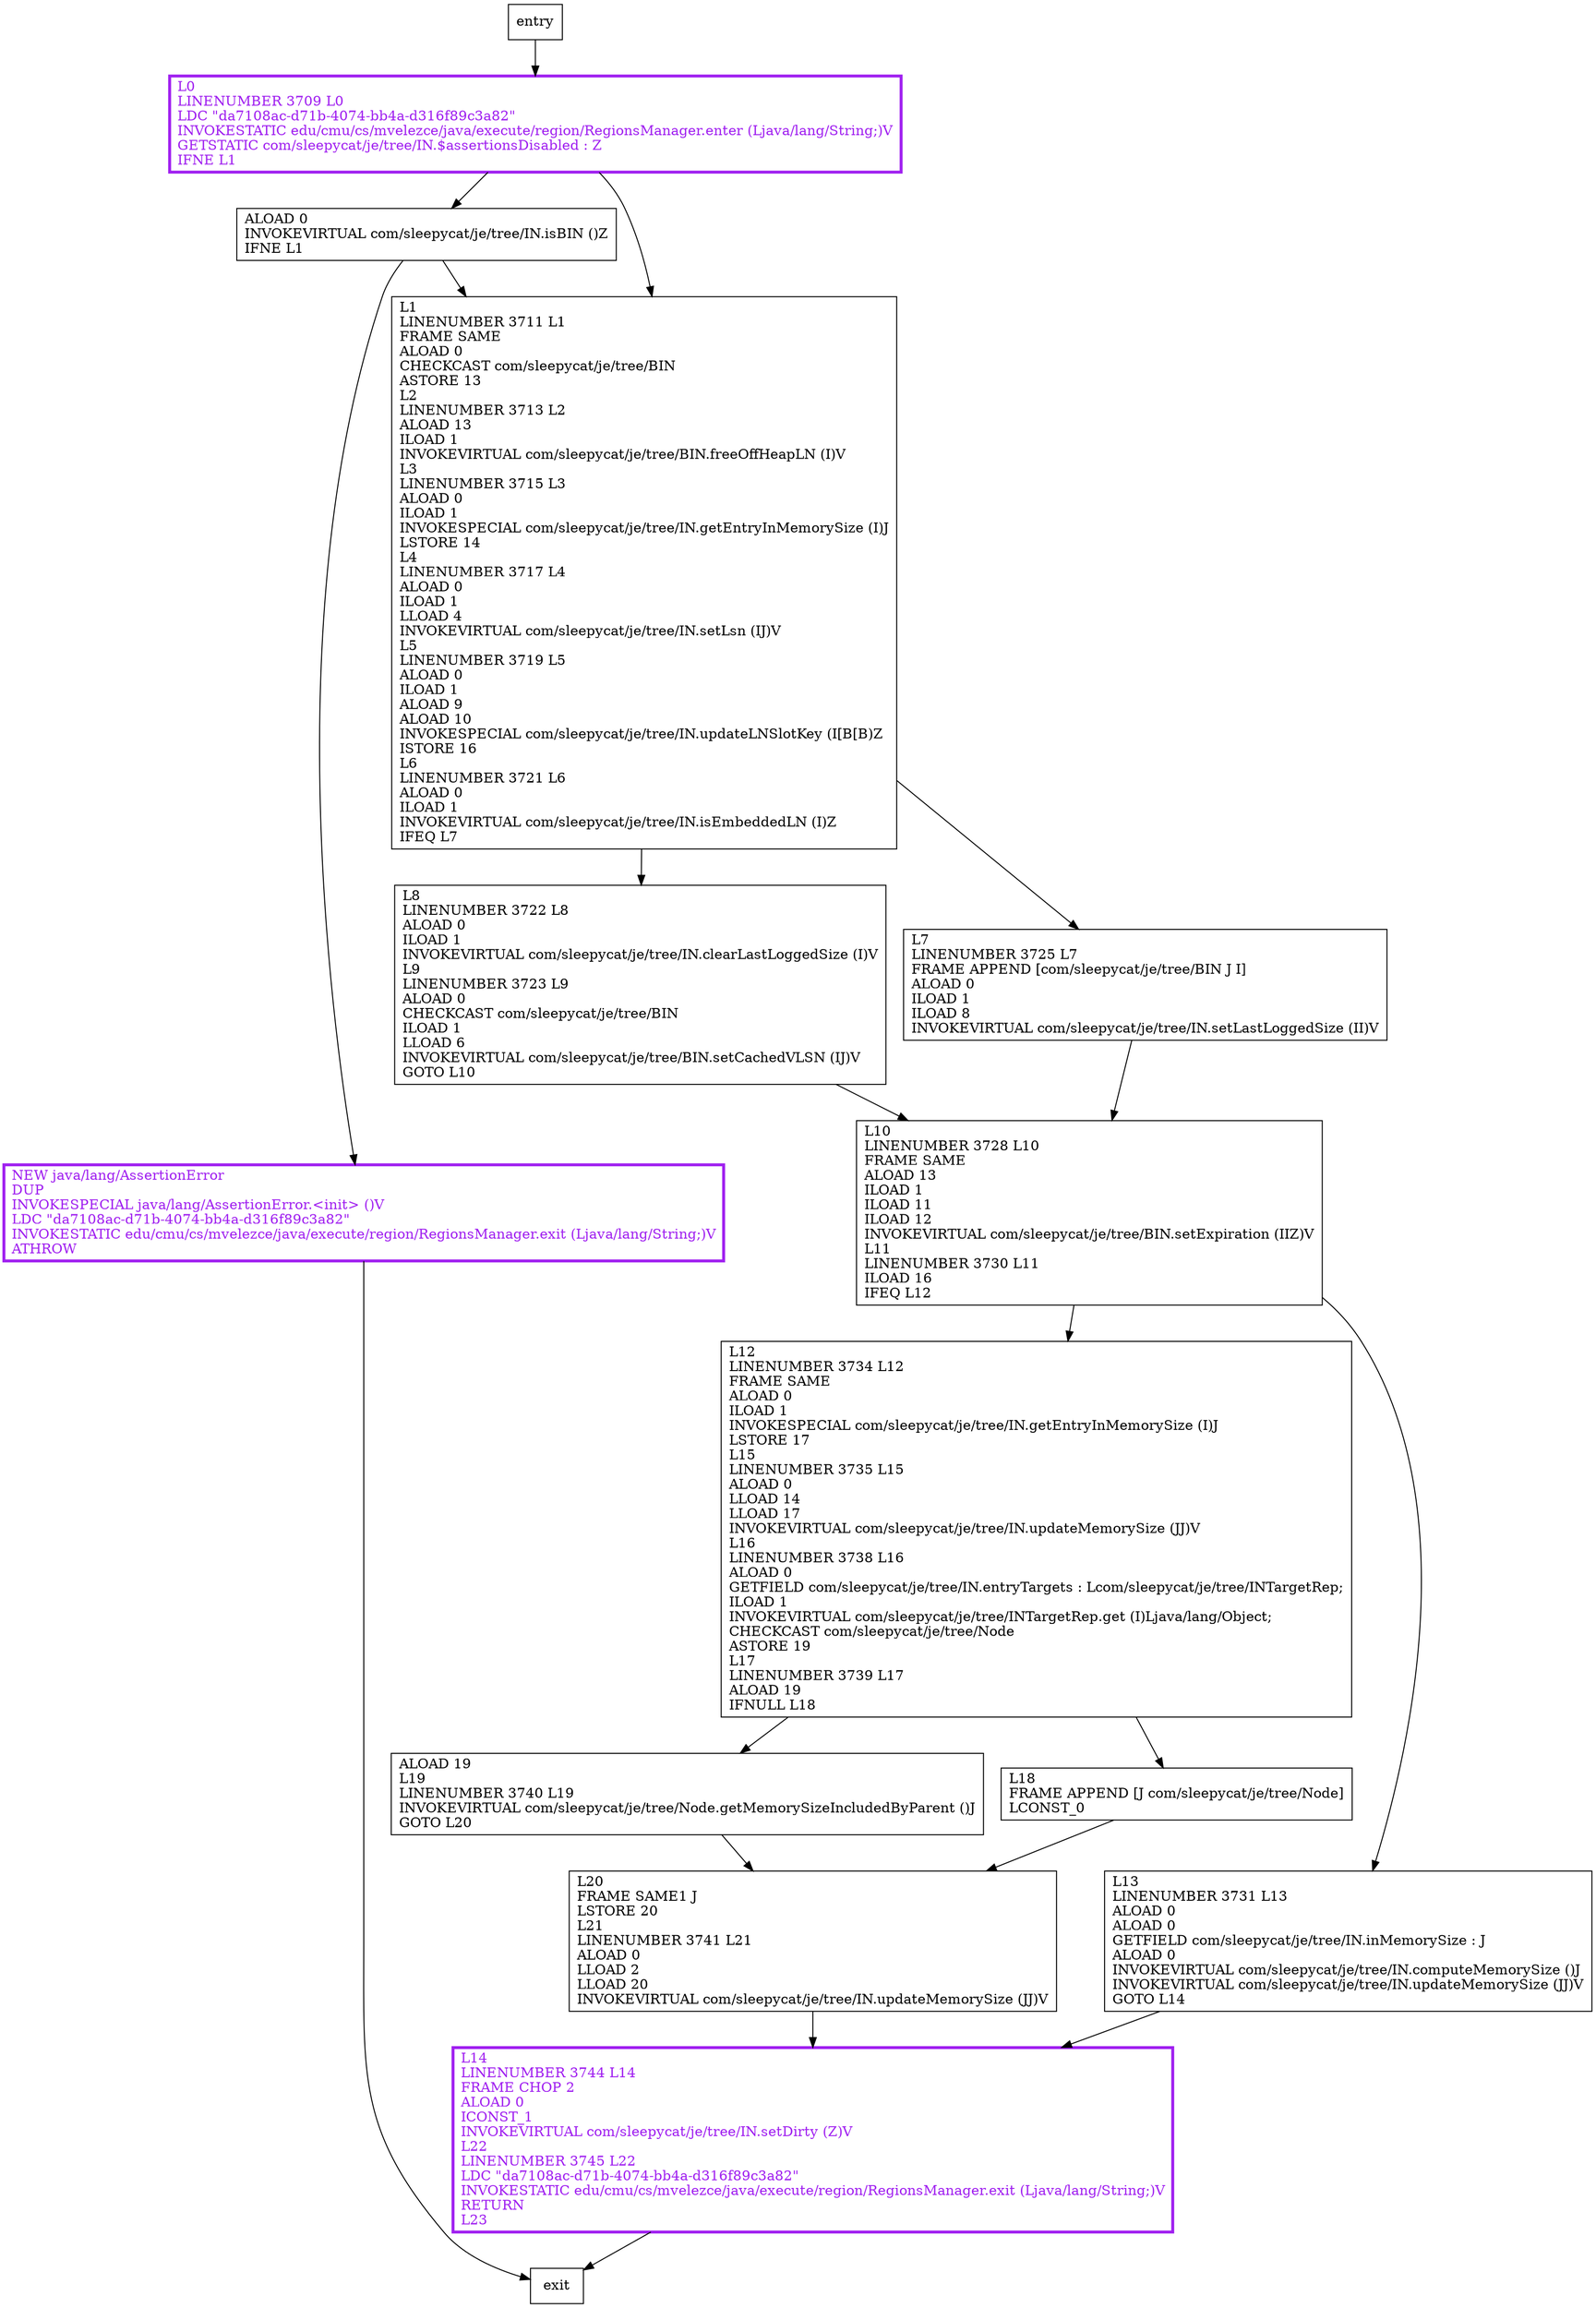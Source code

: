digraph updateRecord {
node [shape=record];
392235602 [label="ALOAD 19\lL19\lLINENUMBER 3740 L19\lINVOKEVIRTUAL com/sleepycat/je/tree/Node.getMemorySizeIncludedByParent ()J\lGOTO L20\l"];
970961667 [label="L8\lLINENUMBER 3722 L8\lALOAD 0\lILOAD 1\lINVOKEVIRTUAL com/sleepycat/je/tree/IN.clearLastLoggedSize (I)V\lL9\lLINENUMBER 3723 L9\lALOAD 0\lCHECKCAST com/sleepycat/je/tree/BIN\lILOAD 1\lLLOAD 6\lINVOKEVIRTUAL com/sleepycat/je/tree/BIN.setCachedVLSN (IJ)V\lGOTO L10\l"];
1000222570 [label="ALOAD 0\lINVOKEVIRTUAL com/sleepycat/je/tree/IN.isBIN ()Z\lIFNE L1\l"];
2134298903 [label="L12\lLINENUMBER 3734 L12\lFRAME SAME\lALOAD 0\lILOAD 1\lINVOKESPECIAL com/sleepycat/je/tree/IN.getEntryInMemorySize (I)J\lLSTORE 17\lL15\lLINENUMBER 3735 L15\lALOAD 0\lLLOAD 14\lLLOAD 17\lINVOKEVIRTUAL com/sleepycat/je/tree/IN.updateMemorySize (JJ)V\lL16\lLINENUMBER 3738 L16\lALOAD 0\lGETFIELD com/sleepycat/je/tree/IN.entryTargets : Lcom/sleepycat/je/tree/INTargetRep;\lILOAD 1\lINVOKEVIRTUAL com/sleepycat/je/tree/INTargetRep.get (I)Ljava/lang/Object;\lCHECKCAST com/sleepycat/je/tree/Node\lASTORE 19\lL17\lLINENUMBER 3739 L17\lALOAD 19\lIFNULL L18\l"];
89408781 [label="L20\lFRAME SAME1 J\lLSTORE 20\lL21\lLINENUMBER 3741 L21\lALOAD 0\lLLOAD 2\lLLOAD 20\lINVOKEVIRTUAL com/sleepycat/je/tree/IN.updateMemorySize (JJ)V\l"];
1229349444 [label="L14\lLINENUMBER 3744 L14\lFRAME CHOP 2\lALOAD 0\lICONST_1\lINVOKEVIRTUAL com/sleepycat/je/tree/IN.setDirty (Z)V\lL22\lLINENUMBER 3745 L22\lLDC \"da7108ac-d71b-4074-bb4a-d316f89c3a82\"\lINVOKESTATIC edu/cmu/cs/mvelezce/java/execute/region/RegionsManager.exit (Ljava/lang/String;)V\lRETURN\lL23\l"];
907291256 [label="L10\lLINENUMBER 3728 L10\lFRAME SAME\lALOAD 13\lILOAD 1\lILOAD 11\lILOAD 12\lINVOKEVIRTUAL com/sleepycat/je/tree/BIN.setExpiration (IIZ)V\lL11\lLINENUMBER 3730 L11\lILOAD 16\lIFEQ L12\l"];
1067372219 [label="NEW java/lang/AssertionError\lDUP\lINVOKESPECIAL java/lang/AssertionError.\<init\> ()V\lLDC \"da7108ac-d71b-4074-bb4a-d316f89c3a82\"\lINVOKESTATIC edu/cmu/cs/mvelezce/java/execute/region/RegionsManager.exit (Ljava/lang/String;)V\lATHROW\l"];
1001726553 [label="L13\lLINENUMBER 3731 L13\lALOAD 0\lALOAD 0\lGETFIELD com/sleepycat/je/tree/IN.inMemorySize : J\lALOAD 0\lINVOKEVIRTUAL com/sleepycat/je/tree/IN.computeMemorySize ()J\lINVOKEVIRTUAL com/sleepycat/je/tree/IN.updateMemorySize (JJ)V\lGOTO L14\l"];
1647086966 [label="L0\lLINENUMBER 3709 L0\lLDC \"da7108ac-d71b-4074-bb4a-d316f89c3a82\"\lINVOKESTATIC edu/cmu/cs/mvelezce/java/execute/region/RegionsManager.enter (Ljava/lang/String;)V\lGETSTATIC com/sleepycat/je/tree/IN.$assertionsDisabled : Z\lIFNE L1\l"];
1586943742 [label="L18\lFRAME APPEND [J com/sleepycat/je/tree/Node]\lLCONST_0\l"];
142191376 [label="L1\lLINENUMBER 3711 L1\lFRAME SAME\lALOAD 0\lCHECKCAST com/sleepycat/je/tree/BIN\lASTORE 13\lL2\lLINENUMBER 3713 L2\lALOAD 13\lILOAD 1\lINVOKEVIRTUAL com/sleepycat/je/tree/BIN.freeOffHeapLN (I)V\lL3\lLINENUMBER 3715 L3\lALOAD 0\lILOAD 1\lINVOKESPECIAL com/sleepycat/je/tree/IN.getEntryInMemorySize (I)J\lLSTORE 14\lL4\lLINENUMBER 3717 L4\lALOAD 0\lILOAD 1\lLLOAD 4\lINVOKEVIRTUAL com/sleepycat/je/tree/IN.setLsn (IJ)V\lL5\lLINENUMBER 3719 L5\lALOAD 0\lILOAD 1\lALOAD 9\lALOAD 10\lINVOKESPECIAL com/sleepycat/je/tree/IN.updateLNSlotKey (I[B[B)Z\lISTORE 16\lL6\lLINENUMBER 3721 L6\lALOAD 0\lILOAD 1\lINVOKEVIRTUAL com/sleepycat/je/tree/IN.isEmbeddedLN (I)Z\lIFEQ L7\l"];
1936731693 [label="L7\lLINENUMBER 3725 L7\lFRAME APPEND [com/sleepycat/je/tree/BIN J I]\lALOAD 0\lILOAD 1\lILOAD 8\lINVOKEVIRTUAL com/sleepycat/je/tree/IN.setLastLoggedSize (II)V\l"];
entry;
exit;
392235602 -> 89408781
970961667 -> 907291256
1000222570 -> 1067372219
1000222570 -> 142191376
2134298903 -> 392235602
2134298903 -> 1586943742
89408781 -> 1229349444
1229349444 -> exit
entry -> 1647086966
907291256 -> 1001726553
907291256 -> 2134298903
1067372219 -> exit
1001726553 -> 1229349444
1647086966 -> 1000222570
1647086966 -> 142191376
1586943742 -> 89408781
142191376 -> 970961667
142191376 -> 1936731693
1936731693 -> 907291256
1067372219[fontcolor="purple", penwidth=3, color="purple"];
1647086966[fontcolor="purple", penwidth=3, color="purple"];
1229349444[fontcolor="purple", penwidth=3, color="purple"];
}
